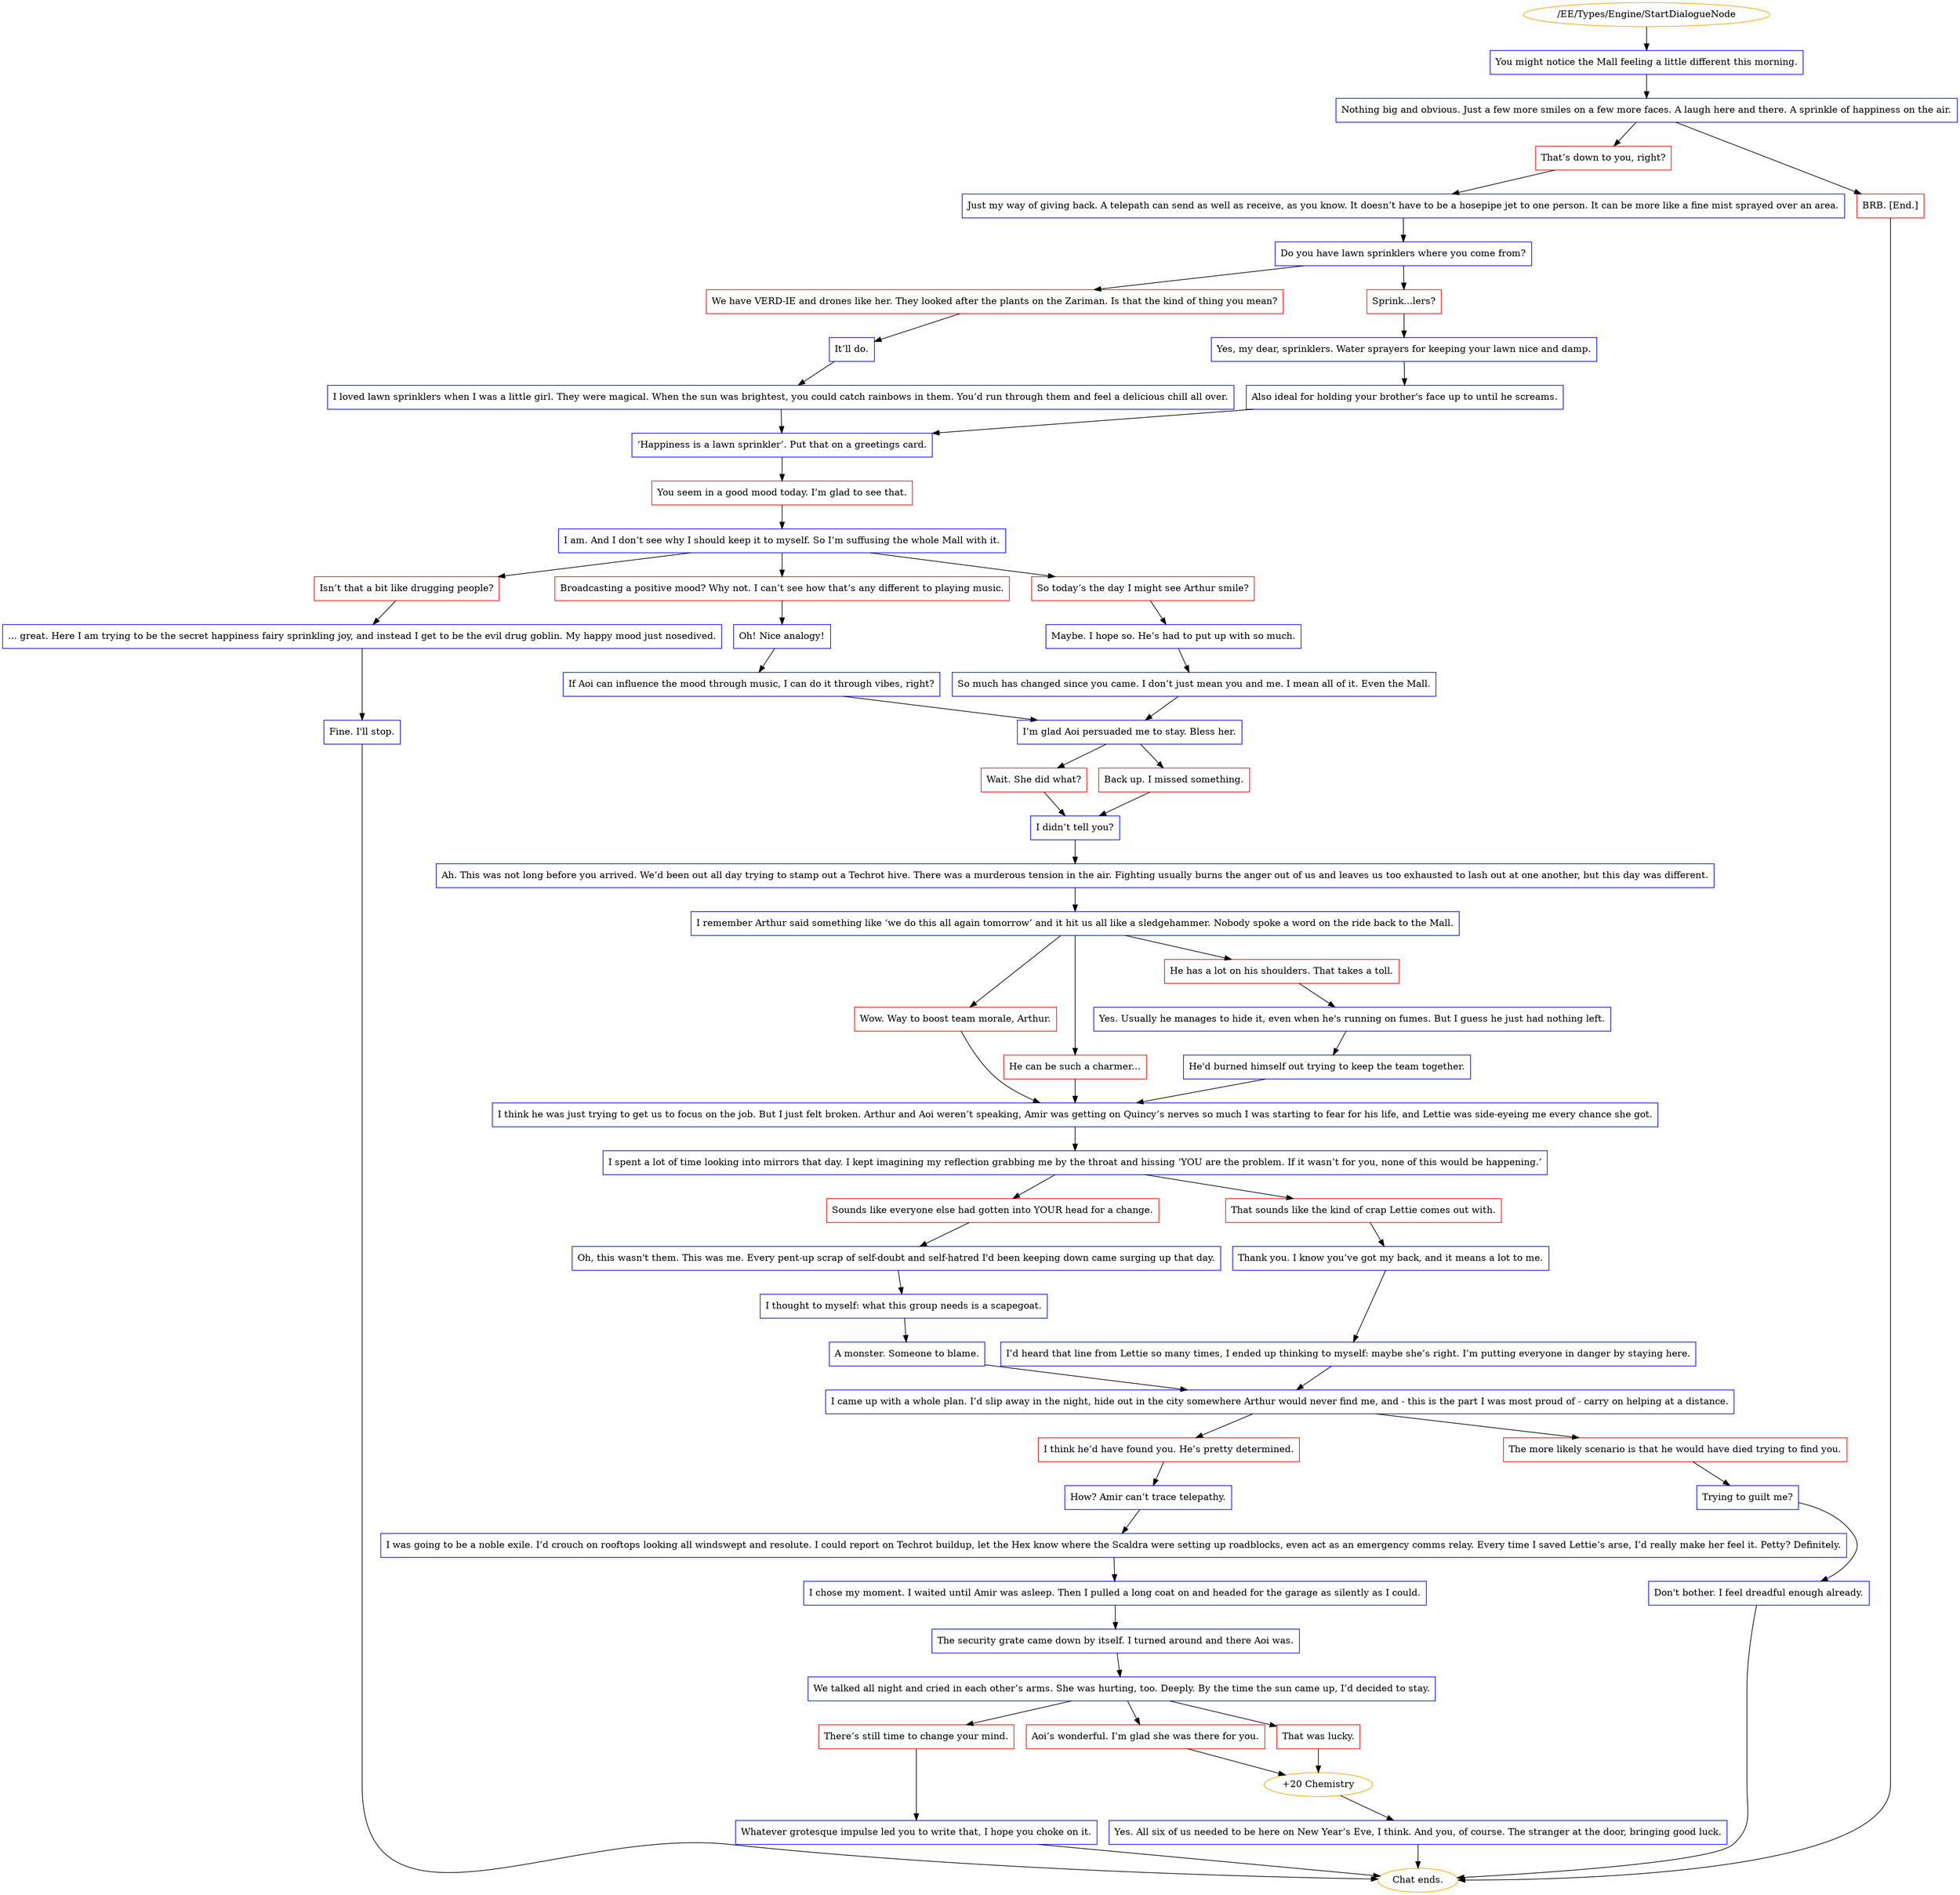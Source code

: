 digraph {
	2541 [label="/EE/Types/Engine/StartDialogueNode",color=orange];
		2541 -> 2542;
	2542 [label="You might notice the Mall feeling a little different this morning.",shape=box,color=blue];
		2542 -> 2543;
	2543 [label="Nothing big and obvious. Just a few more smiles on a few more faces. A laugh here and there. A sprinkle of happiness on the air.",shape=box,color=blue];
		2543 -> 2544;
		2543 -> 2545;
	2544 [label="That’s down to you, right?",shape=box,color=red];
		2544 -> 2547;
	2545 [label="BRB. [End.]",shape=box,color=red];
		2545 -> "Chat ends.";
	2547 [label="Just my way of giving back. A telepath can send as well as receive, as you know. It doesn’t have to be a hosepipe jet to one person. It can be more like a fine mist sprayed over an area.",shape=box,color=blue];
		2547 -> 2548;
	"Chat ends." [color=orange];
	2548 [label="Do you have lawn sprinklers where you come from?",shape=box,color=blue];
		2548 -> 2549;
		2548 -> 2550;
	2549 [label="We have VERD-IE and drones like her. They looked after the plants on the Zariman. Is that the kind of thing you mean?",shape=box,color=red];
		2549 -> 2551;
	2550 [label="Sprink...lers?",shape=box,color=red];
		2550 -> 2552;
	2551 [label="It’ll do.",shape=box,color=blue];
		2551 -> 2553;
	2552 [label="Yes, my dear, sprinklers. Water sprayers for keeping your lawn nice and damp.",shape=box,color=blue];
		2552 -> 2554;
	2553 [label="I loved lawn sprinklers when I was a little girl. They were magical. When the sun was brightest, you could catch rainbows in them. You’d run through them and feel a delicious chill all over.",shape=box,color=blue];
		2553 -> 2555;
	2554 [label="Also ideal for holding your brother's face up to until he screams.",shape=box,color=blue];
		2554 -> 2555;
	2555 [label="‘Happiness is a lawn sprinkler’. Put that on a greetings card.",shape=box,color=blue];
		2555 -> 2556;
	2556 [label="You seem in a good mood today. I’m glad to see that.",shape=box,color=red];
		2556 -> 2557;
	2557 [label="I am. And I don’t see why I should keep it to myself. So I’m suffusing the whole Mall with it.",shape=box,color=blue];
		2557 -> 2558;
		2557 -> 2559;
		2557 -> 2560;
	2558 [label="Isn’t that a bit like drugging people?",shape=box,color=red];
		2558 -> 2561;
	2559 [label="Broadcasting a positive mood? Why not. I can’t see how that’s any different to playing music.",shape=box,color=red];
		2559 -> 2562;
	2560 [label="So today’s the day I might see Arthur smile?",shape=box,color=red];
		2560 -> 2563;
	2561 [label="... great. Here I am trying to be the secret happiness fairy sprinkling joy, and instead I get to be the evil drug goblin. My happy mood just nosedived.",shape=box,color=blue];
		2561 -> 2564;
	2562 [label="Oh! Nice analogy!",shape=box,color=blue];
		2562 -> 2566;
	2563 [label="Maybe. I hope so. He’s had to put up with so much.",shape=box,color=blue];
		2563 -> 2567;
	2564 [label="Fine. I'll stop.",shape=box,color=blue];
		2564 -> "Chat ends.";
	2566 [label="If Aoi can influence the mood through music, I can do it through vibes, right?",shape=box,color=blue];
		2566 -> 2568;
	2567 [label="So much has changed since you came. I don’t just mean you and me. I mean all of it. Even the Mall.",shape=box,color=blue];
		2567 -> 2568;
	"Chat ends." [color=orange];
	2568 [label="I’m glad Aoi persuaded me to stay. Bless her.",shape=box,color=blue];
		2568 -> 2569;
		2568 -> 2570;
	2569 [label="Wait. She did what?",shape=box,color=red];
		2569 -> 2571;
	2570 [label="Back up. I missed something.",shape=box,color=red];
		2570 -> 2571;
	2571 [label="I didn’t tell you?",shape=box,color=blue];
		2571 -> 2572;
	2572 [label="Ah. This was not long before you arrived. We’d been out all day trying to stamp out a Techrot hive. There was a murderous tension in the air. Fighting usually burns the anger out of us and leaves us too exhausted to lash out at one another, but this day was different.",shape=box,color=blue];
		2572 -> 2573;
	2573 [label="I remember Arthur said something like ‘we do this all again tomorrow’ and it hit us all like a sledgehammer. Nobody spoke a word on the ride back to the Mall.",shape=box,color=blue];
		2573 -> 2574;
		2573 -> 2575;
		2573 -> 2576;
	2574 [label="Wow. Way to boost team morale, Arthur.",shape=box,color=red];
		2574 -> 2579;
	2575 [label="He can be such a charmer...",shape=box,color=red];
		2575 -> 2579;
	2576 [label="He has a lot on his shoulders. That takes a toll.",shape=box,color=red];
		2576 -> 2577;
	2579 [label="I think he was just trying to get us to focus on the job. But I just felt broken. Arthur and Aoi weren’t speaking, Amir was getting on Quincy’s nerves so much I was starting to fear for his life, and Lettie was side-eyeing me every chance she got.",shape=box,color=blue];
		2579 -> 2580;
	2577 [label="Yes. Usually he manages to hide it, even when he's running on fumes. But I guess he just had nothing left.",shape=box,color=blue];
		2577 -> 2578;
	2580 [label="I spent a lot of time looking into mirrors that day. I kept imagining my reflection grabbing me by the throat and hissing ‘YOU are the problem. If it wasn’t for you, none of this would be happening.’",shape=box,color=blue];
		2580 -> 2581;
		2580 -> 2582;
	2578 [label="He'd burned himself out trying to keep the team together.",shape=box,color=blue];
		2578 -> 2579;
	2581 [label="Sounds like everyone else had gotten into YOUR head for a change.",shape=box,color=red];
		2581 -> 2583;
	2582 [label="That sounds like the kind of crap Lettie comes out with.",shape=box,color=red];
		2582 -> 2584;
	2583 [label="Oh, this wasn't them. This was me. Every pent-up scrap of self-doubt and self-hatred I'd been keeping down came surging up that day.",shape=box,color=blue];
		2583 -> 2585;
	2584 [label="Thank you. I know you’ve got my back, and it means a lot to me.",shape=box,color=blue];
		2584 -> 2586;
	2585 [label="I thought to myself: what this group needs is a scapegoat.",shape=box,color=blue];
		2585 -> 2587;
	2586 [label="I’d heard that line from Lettie so many times, I ended up thinking to myself: maybe she’s right. I’m putting everyone in danger by staying here.",shape=box,color=blue];
		2586 -> 2588;
	2587 [label="A monster. Someone to blame.",shape=box,color=blue];
		2587 -> 2588;
	2588 [label="I came up with a whole plan. I’d slip away in the night, hide out in the city somewhere Arthur would never find me, and - this is the part I was most proud of - carry on helping at a distance.",shape=box,color=blue];
		2588 -> 2589;
		2588 -> 2590;
	2589 [label="I think he’d have found you. He’s pretty determined.",shape=box,color=red];
		2589 -> 2591;
	2590 [label="The more likely scenario is that he would have died trying to find you.",shape=box,color=red];
		2590 -> 2592;
	2591 [label="How? Amir can’t trace telepathy.",shape=box,color=blue];
		2591 -> 2593;
	2592 [label="Trying to guilt me?",shape=box,color=blue];
		2592 -> 2594;
	2593 [label="I was going to be a noble exile. I’d crouch on rooftops looking all windswept and resolute. I could report on Techrot buildup, let the Hex know where the Scaldra were setting up roadblocks, even act as an emergency comms relay. Every time I saved Lettie’s arse, I’d really make her feel it. Petty? Definitely.",shape=box,color=blue];
		2593 -> 2595;
	2594 [label="Don't bother. I feel dreadful enough already.",shape=box,color=blue];
		2594 -> "Chat ends.";
	2595 [label="I chose my moment. I waited until Amir was asleep. Then I pulled a long coat on and headed for the garage as silently as I could.",shape=box,color=blue];
		2595 -> 2596;
	"Chat ends." [color=orange];
	2596 [label="The security grate came down by itself. I turned around and there Aoi was.",shape=box,color=blue];
		2596 -> 2597;
	2597 [label="We talked all night and cried in each other’s arms. She was hurting, too. Deeply. By the time the sun came up, I’d decided to stay.",shape=box,color=blue];
		2597 -> 2599;
		2597 -> 2600;
		2597 -> 2601;
	2599 [label="There’s still time to change your mind.",shape=box,color=red];
		2599 -> 2602;
	2600 [label="Aoi’s wonderful. I’m glad she was there for you.",shape=box,color=red];
		2600 -> 2604;
	2601 [label="That was lucky.",shape=box,color=red];
		2601 -> 2604;
	2602 [label="Whatever grotesque impulse led you to write that, I hope you choke on it.",shape=box,color=blue];
		2602 -> "Chat ends.";
	2604 [label="+20 Chemistry",color=orange];
		2604 -> 2605;
	"Chat ends." [color=orange];
	2605 [label="Yes. All six of us needed to be here on New Year’s Eve, I think. And you, of course. The stranger at the door, bringing good luck.",shape=box,color=blue];
		2605 -> "Chat ends.";
	"Chat ends." [color=orange];
}